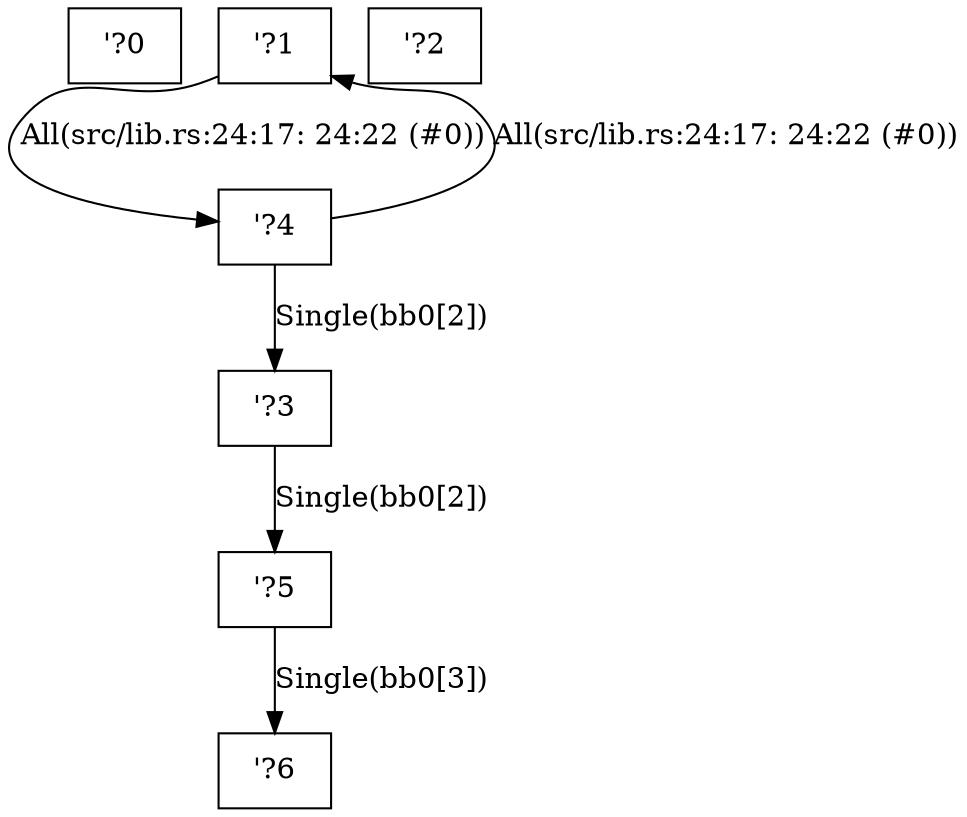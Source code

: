 digraph RegionInferenceContext {
    r0[label="\'?0"][shape="box"];
    r1[label="\'?1"][shape="box"];
    r2[label="\'?2"][shape="box"];
    r3[label="\'?3"][shape="box"];
    r4[label="\'?4"][shape="box"];
    r5[label="\'?5"][shape="box"];
    r6[label="\'?6"][shape="box"];
    r3 -> r5[label="Single(bb0[2])"];
    r4 -> r3[label="Single(bb0[2])"];
    r5 -> r6[label="Single(bb0[3])"];
    r1 -> r4[label="All(src/lib.rs:24:17: 24:22 (#0))"];
    r4 -> r1[label="All(src/lib.rs:24:17: 24:22 (#0))"];
}

